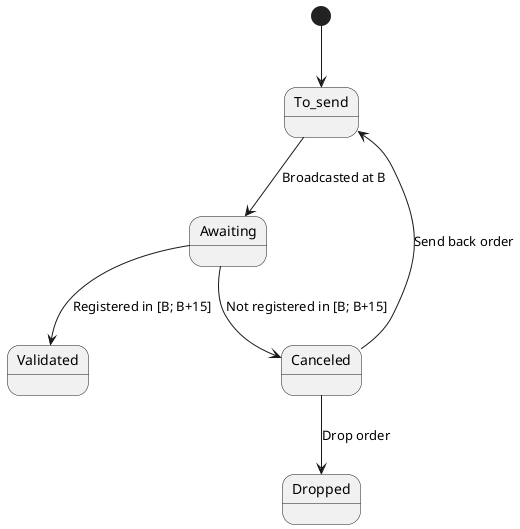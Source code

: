 @startuml

[*] --> To_send
To_send --> Awaiting : Broadcasted at B
Awaiting --> Validated : Registered in [B; B+15]
Awaiting --> Canceled : Not registered in [B; B+15]
Canceled --> To_send : Send back order
Canceled --> Dropped : Drop order

@enduml